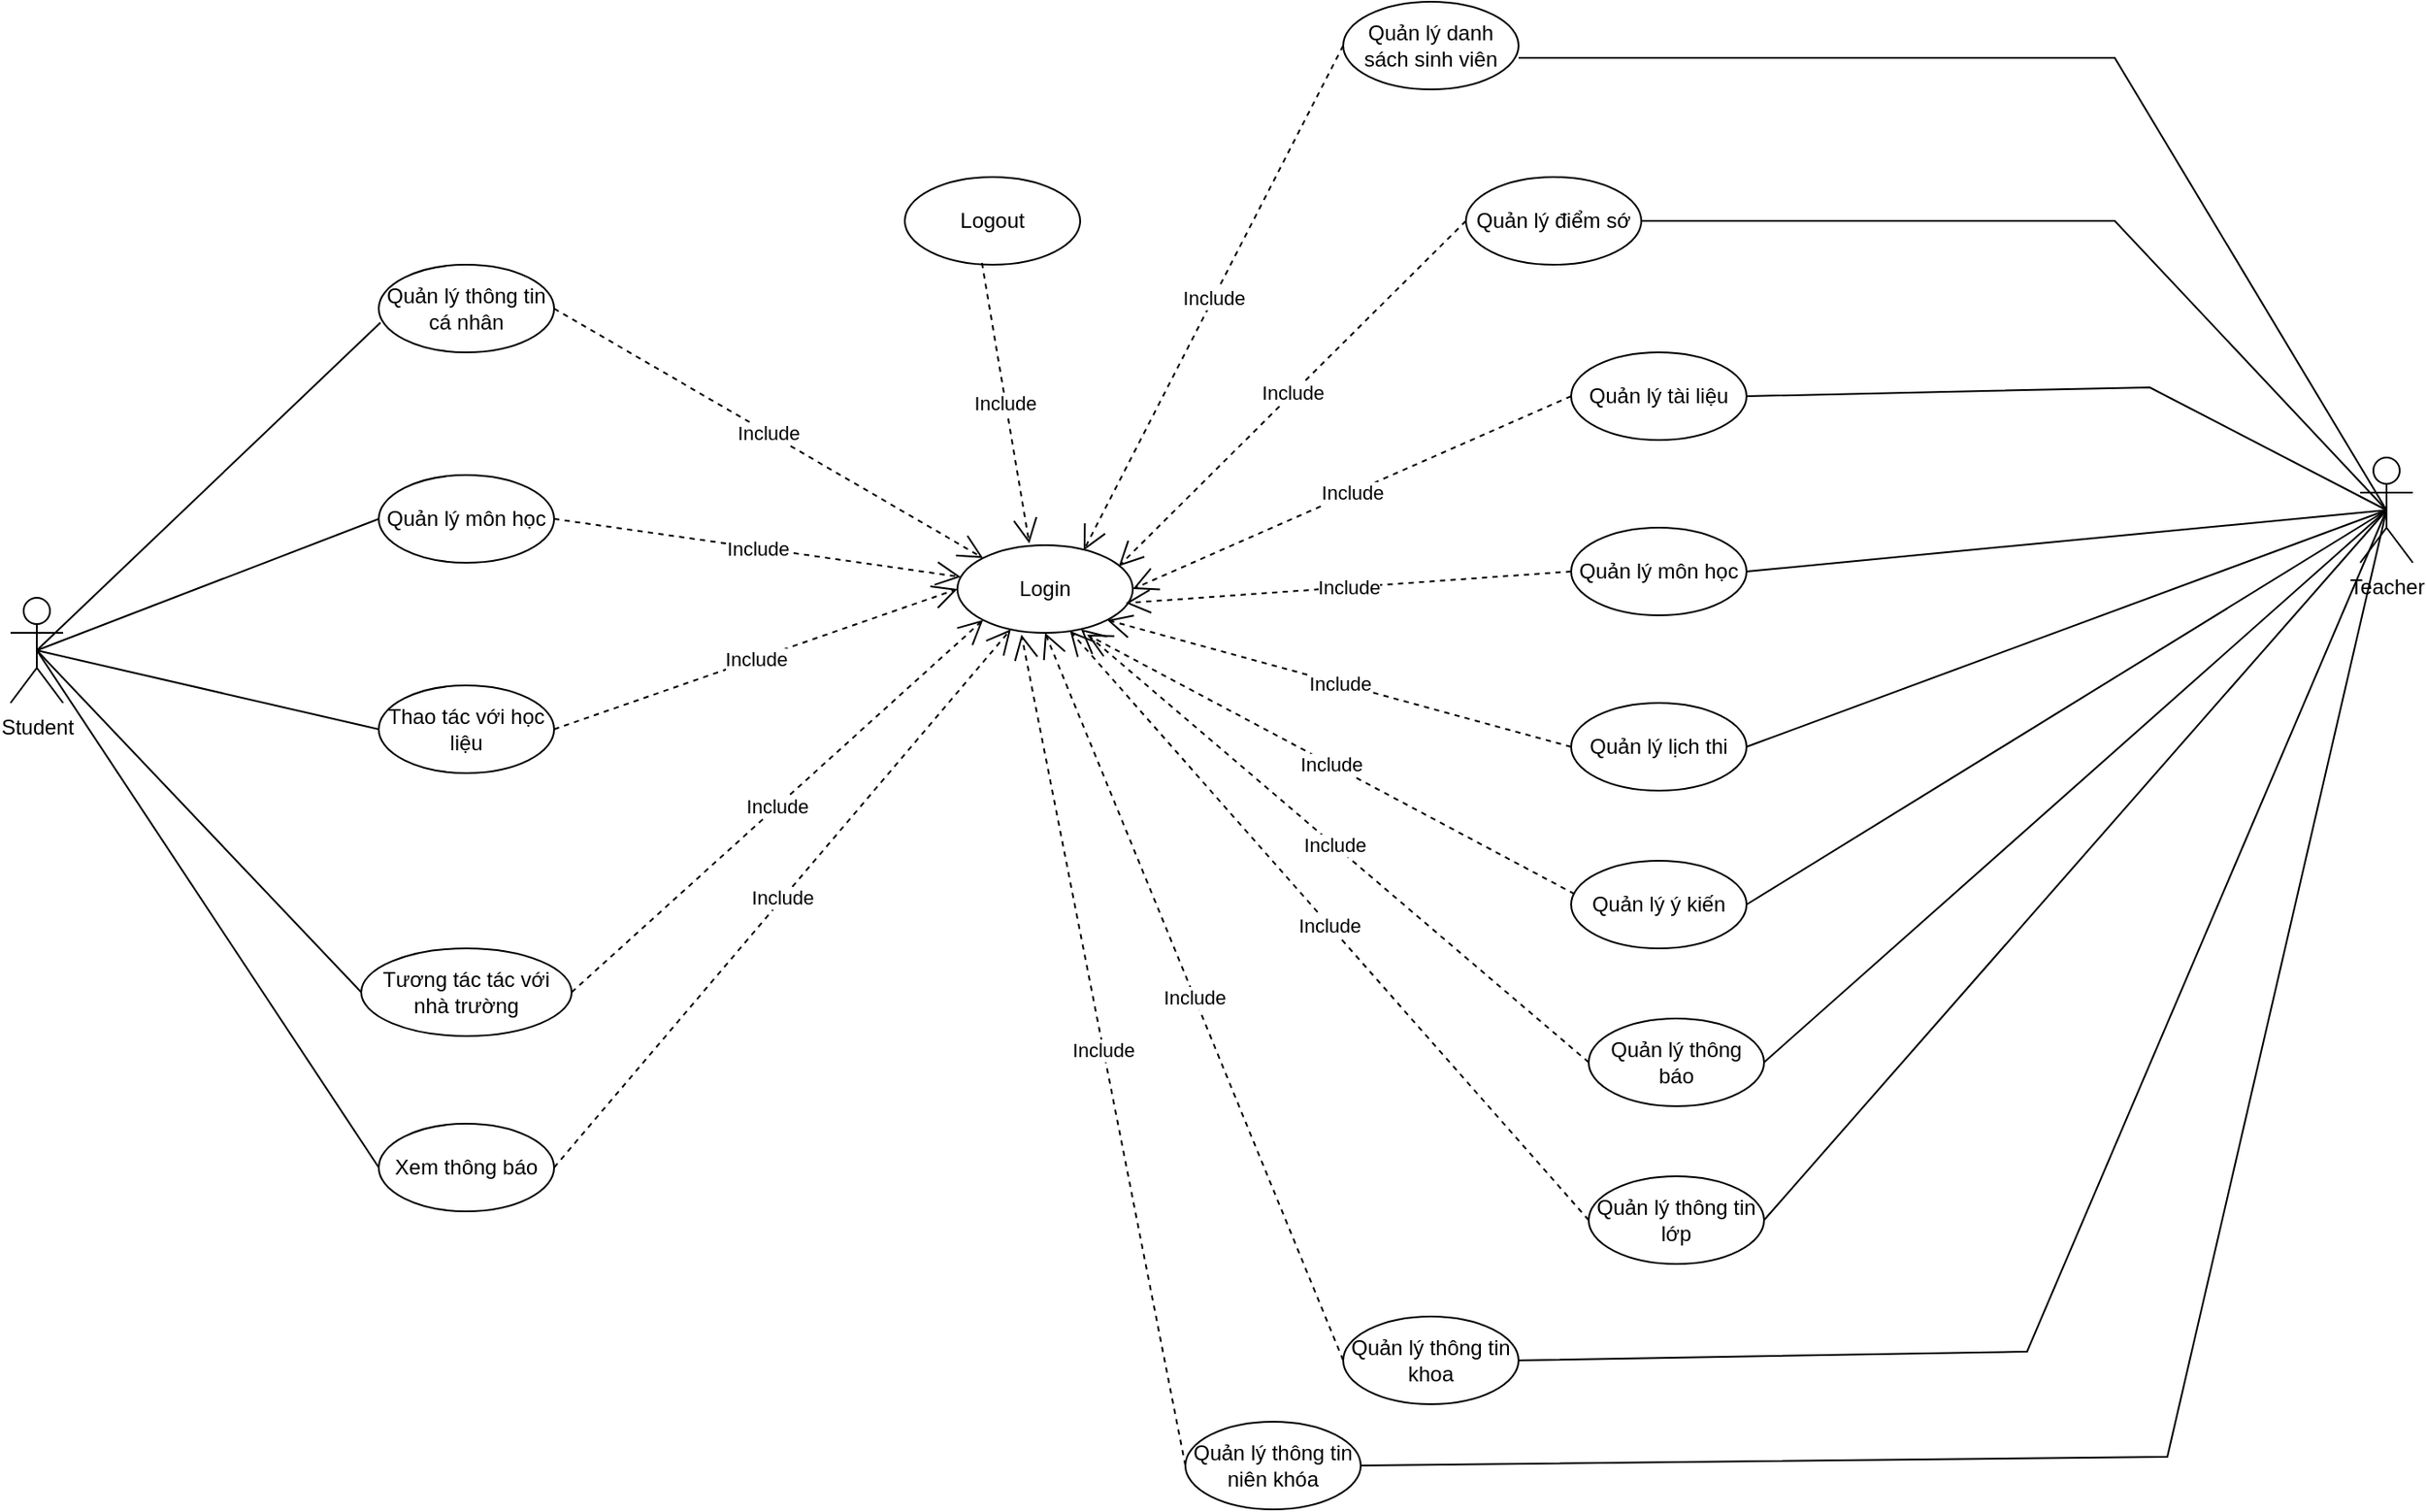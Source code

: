 <mxfile version="24.2.5" type="device">
  <diagram name="Page-1" id="i7ngBubgVmcYpzgRsQrg">
    <mxGraphModel dx="2294" dy="825" grid="1" gridSize="10" guides="1" tooltips="1" connect="1" arrows="1" fold="1" page="1" pageScale="1" pageWidth="850" pageHeight="1100" math="0" shadow="0">
      <root>
        <mxCell id="0" />
        <mxCell id="1" parent="0" />
        <mxCell id="GtndCeqQVDxlX2VvyQEn-1" value="Student" style="shape=umlActor;verticalLabelPosition=bottom;verticalAlign=top;html=1;outlineConnect=0;" parent="1" vertex="1">
          <mxGeometry x="-220" y="400" width="30" height="60" as="geometry" />
        </mxCell>
        <mxCell id="GtndCeqQVDxlX2VvyQEn-2" value="Teacher" style="shape=umlActor;verticalLabelPosition=bottom;verticalAlign=top;html=1;outlineConnect=0;" parent="1" vertex="1">
          <mxGeometry x="1120" y="320" width="30" height="60" as="geometry" />
        </mxCell>
        <mxCell id="GtndCeqQVDxlX2VvyQEn-3" value="Thao tác với học liệu" style="ellipse;whiteSpace=wrap;html=1;" parent="1" vertex="1">
          <mxGeometry x="-10" y="450" width="100" height="50" as="geometry" />
        </mxCell>
        <mxCell id="GtndCeqQVDxlX2VvyQEn-4" value="Quản lý môn học" style="ellipse;whiteSpace=wrap;html=1;" parent="1" vertex="1">
          <mxGeometry x="-10" y="330" width="100" height="50" as="geometry" />
        </mxCell>
        <mxCell id="GtndCeqQVDxlX2VvyQEn-5" value="Tương tác tác với nhà trường" style="ellipse;whiteSpace=wrap;html=1;" parent="1" vertex="1">
          <mxGeometry x="-20" y="600" width="120" height="50" as="geometry" />
        </mxCell>
        <mxCell id="GtndCeqQVDxlX2VvyQEn-6" value="Login" style="ellipse;whiteSpace=wrap;html=1;" parent="1" vertex="1">
          <mxGeometry x="320" y="370" width="100" height="50" as="geometry" />
        </mxCell>
        <mxCell id="GtndCeqQVDxlX2VvyQEn-7" value="Quản lý danh sách sinh viên" style="ellipse;whiteSpace=wrap;html=1;" parent="1" vertex="1">
          <mxGeometry x="540" y="60" width="100" height="50" as="geometry" />
        </mxCell>
        <mxCell id="GtndCeqQVDxlX2VvyQEn-8" value="Quản lý điểm sớ" style="ellipse;whiteSpace=wrap;html=1;" parent="1" vertex="1">
          <mxGeometry x="610" y="160" width="100" height="50" as="geometry" />
        </mxCell>
        <mxCell id="GtndCeqQVDxlX2VvyQEn-9" value="Quản lý tài liệu" style="ellipse;whiteSpace=wrap;html=1;" parent="1" vertex="1">
          <mxGeometry x="670" y="260" width="100" height="50" as="geometry" />
        </mxCell>
        <mxCell id="GtndCeqQVDxlX2VvyQEn-10" value="Quản lý môn học" style="ellipse;whiteSpace=wrap;html=1;" parent="1" vertex="1">
          <mxGeometry x="670" y="360" width="100" height="50" as="geometry" />
        </mxCell>
        <mxCell id="GtndCeqQVDxlX2VvyQEn-11" value="Quản lý lịch thi" style="ellipse;whiteSpace=wrap;html=1;" parent="1" vertex="1">
          <mxGeometry x="670" y="460" width="100" height="50" as="geometry" />
        </mxCell>
        <mxCell id="GtndCeqQVDxlX2VvyQEn-12" value="Quản lý ý kiến" style="ellipse;whiteSpace=wrap;html=1;" parent="1" vertex="1">
          <mxGeometry x="670" y="550" width="100" height="50" as="geometry" />
        </mxCell>
        <mxCell id="GtndCeqQVDxlX2VvyQEn-14" value="" style="endArrow=none;html=1;rounded=0;exitX=0.5;exitY=0.5;exitDx=0;exitDy=0;exitPerimeter=0;entryX=0;entryY=0.5;entryDx=0;entryDy=0;" parent="1" source="GtndCeqQVDxlX2VvyQEn-1" target="GtndCeqQVDxlX2VvyQEn-4" edge="1">
          <mxGeometry width="50" height="50" relative="1" as="geometry">
            <mxPoint x="-110" y="410" as="sourcePoint" />
            <mxPoint x="-60" y="360" as="targetPoint" />
          </mxGeometry>
        </mxCell>
        <mxCell id="GtndCeqQVDxlX2VvyQEn-15" value="" style="endArrow=none;html=1;rounded=0;exitX=0.5;exitY=0.5;exitDx=0;exitDy=0;exitPerimeter=0;entryX=0;entryY=0.5;entryDx=0;entryDy=0;" parent="1" source="GtndCeqQVDxlX2VvyQEn-1" target="GtndCeqQVDxlX2VvyQEn-3" edge="1">
          <mxGeometry width="50" height="50" relative="1" as="geometry">
            <mxPoint x="-70" y="460" as="sourcePoint" />
            <mxPoint x="-20" y="410" as="targetPoint" />
          </mxGeometry>
        </mxCell>
        <mxCell id="GtndCeqQVDxlX2VvyQEn-16" value="" style="endArrow=none;html=1;rounded=0;exitX=0.5;exitY=0.5;exitDx=0;exitDy=0;exitPerimeter=0;entryX=0;entryY=0.5;entryDx=0;entryDy=0;" parent="1" source="GtndCeqQVDxlX2VvyQEn-1" target="GtndCeqQVDxlX2VvyQEn-5" edge="1">
          <mxGeometry width="50" height="50" relative="1" as="geometry">
            <mxPoint x="-100" y="580" as="sourcePoint" />
            <mxPoint x="-50" y="530" as="targetPoint" />
          </mxGeometry>
        </mxCell>
        <mxCell id="GtndCeqQVDxlX2VvyQEn-17" value="Include" style="endArrow=open;endSize=12;dashed=1;html=1;rounded=0;exitX=1;exitY=0.5;exitDx=0;exitDy=0;" parent="1" source="GtndCeqQVDxlX2VvyQEn-4" target="GtndCeqQVDxlX2VvyQEn-6" edge="1">
          <mxGeometry width="160" relative="1" as="geometry">
            <mxPoint x="230" y="330" as="sourcePoint" />
            <mxPoint x="390" y="330" as="targetPoint" />
          </mxGeometry>
        </mxCell>
        <mxCell id="GtndCeqQVDxlX2VvyQEn-18" value="Include" style="endArrow=open;endSize=12;dashed=1;html=1;rounded=0;exitX=1;exitY=0.5;exitDx=0;exitDy=0;entryX=0;entryY=0.5;entryDx=0;entryDy=0;" parent="1" source="GtndCeqQVDxlX2VvyQEn-3" target="GtndCeqQVDxlX2VvyQEn-6" edge="1">
          <mxGeometry width="160" relative="1" as="geometry">
            <mxPoint x="90" y="305" as="sourcePoint" />
            <mxPoint x="339" y="391" as="targetPoint" />
          </mxGeometry>
        </mxCell>
        <mxCell id="GtndCeqQVDxlX2VvyQEn-19" value="Include" style="endArrow=open;endSize=12;dashed=1;html=1;rounded=0;exitX=1;exitY=0.5;exitDx=0;exitDy=0;entryX=0;entryY=1;entryDx=0;entryDy=0;" parent="1" source="GtndCeqQVDxlX2VvyQEn-5" target="GtndCeqQVDxlX2VvyQEn-6" edge="1">
          <mxGeometry width="160" relative="1" as="geometry">
            <mxPoint x="100" y="415" as="sourcePoint" />
            <mxPoint x="330" y="405" as="targetPoint" />
          </mxGeometry>
        </mxCell>
        <mxCell id="GtndCeqQVDxlX2VvyQEn-20" value="Quản lý thông tin cá nhân" style="ellipse;whiteSpace=wrap;html=1;" parent="1" vertex="1">
          <mxGeometry x="-10" y="210" width="100" height="50" as="geometry" />
        </mxCell>
        <mxCell id="GtndCeqQVDxlX2VvyQEn-21" value="" style="endArrow=none;html=1;rounded=0;entryX=0.01;entryY=0.66;entryDx=0;entryDy=0;entryPerimeter=0;exitX=0.5;exitY=0.5;exitDx=0;exitDy=0;exitPerimeter=0;" parent="1" source="GtndCeqQVDxlX2VvyQEn-1" target="GtndCeqQVDxlX2VvyQEn-20" edge="1">
          <mxGeometry width="50" height="50" relative="1" as="geometry">
            <mxPoint x="-190" y="350" as="sourcePoint" />
            <mxPoint y="365" as="targetPoint" />
          </mxGeometry>
        </mxCell>
        <mxCell id="GtndCeqQVDxlX2VvyQEn-22" value="Include" style="endArrow=open;endSize=12;dashed=1;html=1;rounded=0;exitX=1;exitY=0.5;exitDx=0;exitDy=0;entryX=0;entryY=0;entryDx=0;entryDy=0;" parent="1" source="GtndCeqQVDxlX2VvyQEn-20" target="GtndCeqQVDxlX2VvyQEn-6" edge="1">
          <mxGeometry width="160" relative="1" as="geometry">
            <mxPoint x="100" y="365" as="sourcePoint" />
            <mxPoint x="332" y="398" as="targetPoint" />
          </mxGeometry>
        </mxCell>
        <mxCell id="GtndCeqQVDxlX2VvyQEn-23" value="" style="endArrow=none;html=1;rounded=0;exitX=1;exitY=0.64;exitDx=0;exitDy=0;exitPerimeter=0;entryX=0.5;entryY=0.5;entryDx=0;entryDy=0;entryPerimeter=0;" parent="1" source="GtndCeqQVDxlX2VvyQEn-7" target="GtndCeqQVDxlX2VvyQEn-2" edge="1">
          <mxGeometry width="50" height="50" relative="1" as="geometry">
            <mxPoint x="710" y="300" as="sourcePoint" />
            <mxPoint x="760" y="250" as="targetPoint" />
            <Array as="points">
              <mxPoint x="980" y="92" />
            </Array>
          </mxGeometry>
        </mxCell>
        <mxCell id="GtndCeqQVDxlX2VvyQEn-24" value="" style="endArrow=none;html=1;rounded=0;exitX=1;exitY=0.5;exitDx=0;exitDy=0;entryX=0.5;entryY=0.5;entryDx=0;entryDy=0;entryPerimeter=0;" parent="1" source="GtndCeqQVDxlX2VvyQEn-8" target="GtndCeqQVDxlX2VvyQEn-2" edge="1">
          <mxGeometry width="50" height="50" relative="1" as="geometry">
            <mxPoint x="680" y="370" as="sourcePoint" />
            <mxPoint x="730" y="320" as="targetPoint" />
            <Array as="points">
              <mxPoint x="980" y="185" />
            </Array>
          </mxGeometry>
        </mxCell>
        <mxCell id="GtndCeqQVDxlX2VvyQEn-25" value="" style="endArrow=none;html=1;rounded=0;exitX=1;exitY=0.5;exitDx=0;exitDy=0;entryX=0.5;entryY=0.5;entryDx=0;entryDy=0;entryPerimeter=0;" parent="1" source="GtndCeqQVDxlX2VvyQEn-9" target="GtndCeqQVDxlX2VvyQEn-2" edge="1">
          <mxGeometry width="50" height="50" relative="1" as="geometry">
            <mxPoint x="700" y="430" as="sourcePoint" />
            <mxPoint x="860" y="340" as="targetPoint" />
            <Array as="points">
              <mxPoint x="1000" y="280" />
            </Array>
          </mxGeometry>
        </mxCell>
        <mxCell id="GtndCeqQVDxlX2VvyQEn-26" value="" style="endArrow=none;html=1;rounded=0;exitX=1;exitY=0.5;exitDx=0;exitDy=0;entryX=0.5;entryY=0.5;entryDx=0;entryDy=0;entryPerimeter=0;" parent="1" source="GtndCeqQVDxlX2VvyQEn-10" target="GtndCeqQVDxlX2VvyQEn-2" edge="1">
          <mxGeometry width="50" height="50" relative="1" as="geometry">
            <mxPoint x="710" y="490" as="sourcePoint" />
            <mxPoint x="760" y="440" as="targetPoint" />
          </mxGeometry>
        </mxCell>
        <mxCell id="GtndCeqQVDxlX2VvyQEn-27" value="" style="endArrow=none;html=1;rounded=0;exitX=1;exitY=0.5;exitDx=0;exitDy=0;entryX=0.5;entryY=0.5;entryDx=0;entryDy=0;entryPerimeter=0;" parent="1" source="GtndCeqQVDxlX2VvyQEn-11" target="GtndCeqQVDxlX2VvyQEn-2" edge="1">
          <mxGeometry width="50" height="50" relative="1" as="geometry">
            <mxPoint x="710" y="590" as="sourcePoint" />
            <mxPoint x="760" y="540" as="targetPoint" />
          </mxGeometry>
        </mxCell>
        <mxCell id="GtndCeqQVDxlX2VvyQEn-28" value="" style="endArrow=none;html=1;rounded=0;exitX=1;exitY=0.5;exitDx=0;exitDy=0;entryX=0.5;entryY=0.5;entryDx=0;entryDy=0;entryPerimeter=0;" parent="1" source="GtndCeqQVDxlX2VvyQEn-12" target="GtndCeqQVDxlX2VvyQEn-2" edge="1">
          <mxGeometry width="50" height="50" relative="1" as="geometry">
            <mxPoint x="710" y="670" as="sourcePoint" />
            <mxPoint x="760" y="620" as="targetPoint" />
          </mxGeometry>
        </mxCell>
        <mxCell id="GtndCeqQVDxlX2VvyQEn-29" value="Include" style="endArrow=open;endSize=12;dashed=1;html=1;rounded=0;exitX=0;exitY=0.5;exitDx=0;exitDy=0;entryX=0.72;entryY=0.06;entryDx=0;entryDy=0;entryPerimeter=0;" parent="1" source="GtndCeqQVDxlX2VvyQEn-7" target="GtndCeqQVDxlX2VvyQEn-6" edge="1">
          <mxGeometry width="160" relative="1" as="geometry">
            <mxPoint x="100" y="245" as="sourcePoint" />
            <mxPoint x="345" y="387" as="targetPoint" />
          </mxGeometry>
        </mxCell>
        <mxCell id="GtndCeqQVDxlX2VvyQEn-30" value="Include" style="endArrow=open;endSize=12;dashed=1;html=1;rounded=0;exitX=0;exitY=0.5;exitDx=0;exitDy=0;entryX=0.92;entryY=0.24;entryDx=0;entryDy=0;entryPerimeter=0;" parent="1" source="GtndCeqQVDxlX2VvyQEn-8" target="GtndCeqQVDxlX2VvyQEn-6" edge="1">
          <mxGeometry width="160" relative="1" as="geometry">
            <mxPoint x="550" y="185" as="sourcePoint" />
            <mxPoint x="402" y="383" as="targetPoint" />
          </mxGeometry>
        </mxCell>
        <mxCell id="GtndCeqQVDxlX2VvyQEn-31" value="Include" style="endArrow=open;endSize=12;dashed=1;html=1;rounded=0;exitX=0;exitY=0.5;exitDx=0;exitDy=0;entryX=1;entryY=0.5;entryDx=0;entryDy=0;" parent="1" source="GtndCeqQVDxlX2VvyQEn-9" target="GtndCeqQVDxlX2VvyQEn-6" edge="1">
          <mxGeometry width="160" relative="1" as="geometry">
            <mxPoint x="560" y="285" as="sourcePoint" />
            <mxPoint x="426" y="388" as="targetPoint" />
          </mxGeometry>
        </mxCell>
        <mxCell id="GtndCeqQVDxlX2VvyQEn-32" value="Include" style="endArrow=open;endSize=12;dashed=1;html=1;rounded=0;exitX=0;exitY=0.5;exitDx=0;exitDy=0;entryX=0.96;entryY=0.66;entryDx=0;entryDy=0;entryPerimeter=0;" parent="1" source="GtndCeqQVDxlX2VvyQEn-10" target="GtndCeqQVDxlX2VvyQEn-6" edge="1">
          <mxGeometry width="160" relative="1" as="geometry">
            <mxPoint x="570" y="385" as="sourcePoint" />
            <mxPoint x="430" y="405" as="targetPoint" />
          </mxGeometry>
        </mxCell>
        <mxCell id="GtndCeqQVDxlX2VvyQEn-33" value="Include" style="endArrow=open;endSize=12;dashed=1;html=1;rounded=0;exitX=0;exitY=0.5;exitDx=0;exitDy=0;entryX=1;entryY=1;entryDx=0;entryDy=0;" parent="1" source="GtndCeqQVDxlX2VvyQEn-11" target="GtndCeqQVDxlX2VvyQEn-6" edge="1">
          <mxGeometry width="160" relative="1" as="geometry">
            <mxPoint x="580" y="495" as="sourcePoint" />
            <mxPoint x="426" y="413" as="targetPoint" />
          </mxGeometry>
        </mxCell>
        <mxCell id="GtndCeqQVDxlX2VvyQEn-34" value="Include" style="endArrow=open;endSize=12;dashed=1;html=1;rounded=0;exitX=0.02;exitY=0.38;exitDx=0;exitDy=0;entryX=0.74;entryY=1.02;entryDx=0;entryDy=0;exitPerimeter=0;entryPerimeter=0;" parent="1" source="GtndCeqQVDxlX2VvyQEn-12" target="GtndCeqQVDxlX2VvyQEn-6" edge="1">
          <mxGeometry width="160" relative="1" as="geometry">
            <mxPoint x="580" y="605" as="sourcePoint" />
            <mxPoint x="415" y="423" as="targetPoint" />
          </mxGeometry>
        </mxCell>
        <mxCell id="GtndCeqQVDxlX2VvyQEn-35" value="Logout" style="ellipse;whiteSpace=wrap;html=1;" parent="1" vertex="1">
          <mxGeometry x="290" y="160" width="100" height="50" as="geometry" />
        </mxCell>
        <mxCell id="GtndCeqQVDxlX2VvyQEn-36" value="Include" style="endArrow=open;endSize=12;dashed=1;html=1;rounded=0;exitX=0.44;exitY=0.98;exitDx=0;exitDy=0;exitPerimeter=0;entryX=0.41;entryY=-0.02;entryDx=0;entryDy=0;entryPerimeter=0;" parent="1" source="GtndCeqQVDxlX2VvyQEn-35" target="GtndCeqQVDxlX2VvyQEn-6" edge="1">
          <mxGeometry width="160" relative="1" as="geometry">
            <mxPoint x="360" y="320" as="sourcePoint" />
            <mxPoint x="520" y="320" as="targetPoint" />
          </mxGeometry>
        </mxCell>
        <mxCell id="WaTSRJk-MGXtsHbyx450-1" value="Quản lý thông báo" style="ellipse;whiteSpace=wrap;html=1;" parent="1" vertex="1">
          <mxGeometry x="680" y="640" width="100" height="50" as="geometry" />
        </mxCell>
        <mxCell id="WaTSRJk-MGXtsHbyx450-2" value="Xem thông báo" style="ellipse;whiteSpace=wrap;html=1;" parent="1" vertex="1">
          <mxGeometry x="-10" y="700" width="100" height="50" as="geometry" />
        </mxCell>
        <mxCell id="WaTSRJk-MGXtsHbyx450-3" value="Quản lý thông tin lớp" style="ellipse;whiteSpace=wrap;html=1;" parent="1" vertex="1">
          <mxGeometry x="680" y="730" width="100" height="50" as="geometry" />
        </mxCell>
        <mxCell id="WaTSRJk-MGXtsHbyx450-4" value="Quản lý thông tin khoa" style="ellipse;whiteSpace=wrap;html=1;" parent="1" vertex="1">
          <mxGeometry x="540" y="810" width="100" height="50" as="geometry" />
        </mxCell>
        <mxCell id="WaTSRJk-MGXtsHbyx450-5" value="Quản lý thông tin niên khóa" style="ellipse;whiteSpace=wrap;html=1;" parent="1" vertex="1">
          <mxGeometry x="450" y="870" width="100" height="50" as="geometry" />
        </mxCell>
        <mxCell id="WaTSRJk-MGXtsHbyx450-6" value="Include" style="endArrow=open;endSize=12;dashed=1;html=1;rounded=0;exitX=0;exitY=0.5;exitDx=0;exitDy=0;entryX=0.704;entryY=0.958;entryDx=0;entryDy=0;entryPerimeter=0;" parent="1" source="WaTSRJk-MGXtsHbyx450-1" target="GtndCeqQVDxlX2VvyQEn-6" edge="1">
          <mxGeometry width="160" relative="1" as="geometry">
            <mxPoint x="582" y="709" as="sourcePoint" />
            <mxPoint x="404" y="431" as="targetPoint" />
          </mxGeometry>
        </mxCell>
        <mxCell id="WaTSRJk-MGXtsHbyx450-7" value="Include" style="endArrow=open;endSize=12;dashed=1;html=1;rounded=0;exitX=0;exitY=0.5;exitDx=0;exitDy=0;entryX=0.642;entryY=0.978;entryDx=0;entryDy=0;entryPerimeter=0;" parent="1" source="WaTSRJk-MGXtsHbyx450-3" target="GtndCeqQVDxlX2VvyQEn-6" edge="1">
          <mxGeometry width="160" relative="1" as="geometry">
            <mxPoint x="580" y="825" as="sourcePoint" />
            <mxPoint x="400" y="428" as="targetPoint" />
          </mxGeometry>
        </mxCell>
        <mxCell id="WaTSRJk-MGXtsHbyx450-8" value="Include" style="endArrow=open;endSize=12;dashed=1;html=1;rounded=0;exitX=0;exitY=0.5;exitDx=0;exitDy=0;entryX=0.5;entryY=1;entryDx=0;entryDy=0;" parent="1" source="WaTSRJk-MGXtsHbyx450-4" target="GtndCeqQVDxlX2VvyQEn-6" edge="1">
          <mxGeometry width="160" relative="1" as="geometry">
            <mxPoint x="590" y="925" as="sourcePoint" />
            <mxPoint x="394" y="429" as="targetPoint" />
          </mxGeometry>
        </mxCell>
        <mxCell id="WaTSRJk-MGXtsHbyx450-9" value="Include" style="endArrow=open;endSize=12;dashed=1;html=1;rounded=0;exitX=0;exitY=0.5;exitDx=0;exitDy=0;entryX=0.365;entryY=1.019;entryDx=0;entryDy=0;entryPerimeter=0;" parent="1" source="WaTSRJk-MGXtsHbyx450-5" target="GtndCeqQVDxlX2VvyQEn-6" edge="1">
          <mxGeometry width="160" relative="1" as="geometry">
            <mxPoint x="590" y="1035" as="sourcePoint" />
            <mxPoint x="380" y="430" as="targetPoint" />
          </mxGeometry>
        </mxCell>
        <mxCell id="WaTSRJk-MGXtsHbyx450-10" value="" style="endArrow=none;html=1;rounded=0;exitX=1;exitY=0.5;exitDx=0;exitDy=0;entryX=0.5;entryY=0.5;entryDx=0;entryDy=0;entryPerimeter=0;" parent="1" source="WaTSRJk-MGXtsHbyx450-1" target="GtndCeqQVDxlX2VvyQEn-2" edge="1">
          <mxGeometry width="50" height="50" relative="1" as="geometry">
            <mxPoint x="680" y="715" as="sourcePoint" />
            <mxPoint x="950" y="490" as="targetPoint" />
          </mxGeometry>
        </mxCell>
        <mxCell id="WaTSRJk-MGXtsHbyx450-11" value="" style="endArrow=none;html=1;rounded=0;exitX=1;exitY=0.5;exitDx=0;exitDy=0;entryX=0.5;entryY=0.5;entryDx=0;entryDy=0;entryPerimeter=0;" parent="1" source="WaTSRJk-MGXtsHbyx450-3" target="GtndCeqQVDxlX2VvyQEn-2" edge="1">
          <mxGeometry width="50" height="50" relative="1" as="geometry">
            <mxPoint x="680" y="825" as="sourcePoint" />
            <mxPoint x="960" y="480" as="targetPoint" />
          </mxGeometry>
        </mxCell>
        <mxCell id="WaTSRJk-MGXtsHbyx450-12" value="" style="endArrow=none;html=1;rounded=0;exitX=1;exitY=0.5;exitDx=0;exitDy=0;entryX=0.5;entryY=0.5;entryDx=0;entryDy=0;entryPerimeter=0;" parent="1" source="WaTSRJk-MGXtsHbyx450-4" target="GtndCeqQVDxlX2VvyQEn-2" edge="1">
          <mxGeometry width="50" height="50" relative="1" as="geometry">
            <mxPoint x="690" y="925" as="sourcePoint" />
            <mxPoint x="955" y="360" as="targetPoint" />
            <Array as="points">
              <mxPoint x="930" y="830" />
            </Array>
          </mxGeometry>
        </mxCell>
        <mxCell id="WaTSRJk-MGXtsHbyx450-13" value="" style="endArrow=none;html=1;rounded=0;exitX=1;exitY=0.5;exitDx=0;exitDy=0;entryX=0.5;entryY=0.5;entryDx=0;entryDy=0;entryPerimeter=0;" parent="1" source="WaTSRJk-MGXtsHbyx450-5" target="GtndCeqQVDxlX2VvyQEn-2" edge="1">
          <mxGeometry width="50" height="50" relative="1" as="geometry">
            <mxPoint x="690" y="1035" as="sourcePoint" />
            <mxPoint x="955" y="360" as="targetPoint" />
            <Array as="points">
              <mxPoint x="1010" y="890" />
            </Array>
          </mxGeometry>
        </mxCell>
        <mxCell id="WaTSRJk-MGXtsHbyx450-15" value="" style="endArrow=none;html=1;rounded=0;exitX=0.5;exitY=0.5;exitDx=0;exitDy=0;exitPerimeter=0;entryX=0;entryY=0.5;entryDx=0;entryDy=0;" parent="1" source="GtndCeqQVDxlX2VvyQEn-1" target="WaTSRJk-MGXtsHbyx450-2" edge="1">
          <mxGeometry width="50" height="50" relative="1" as="geometry">
            <mxPoint x="-195" y="440" as="sourcePoint" />
            <mxPoint x="-10" y="635" as="targetPoint" />
          </mxGeometry>
        </mxCell>
        <mxCell id="WaTSRJk-MGXtsHbyx450-16" value="Include" style="endArrow=open;endSize=12;dashed=1;html=1;rounded=0;exitX=1;exitY=0.5;exitDx=0;exitDy=0;" parent="1" source="WaTSRJk-MGXtsHbyx450-2" target="GtndCeqQVDxlX2VvyQEn-6" edge="1">
          <mxGeometry width="160" relative="1" as="geometry">
            <mxPoint x="110" y="635" as="sourcePoint" />
            <mxPoint x="344" y="422" as="targetPoint" />
          </mxGeometry>
        </mxCell>
      </root>
    </mxGraphModel>
  </diagram>
</mxfile>
